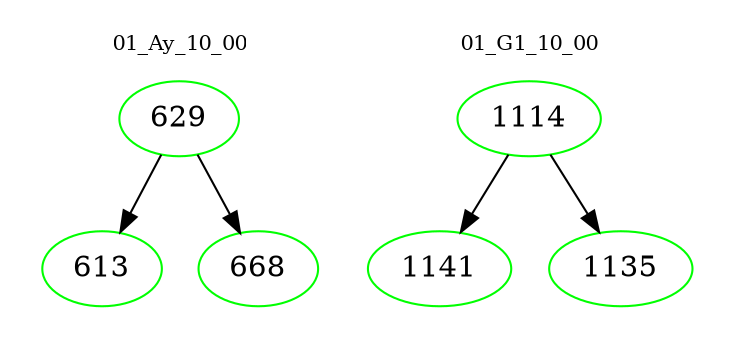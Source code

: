 digraph{
subgraph cluster_0 {
color = white
label = "01_Ay_10_00";
fontsize=10;
T0_629 [label="629", color="green"]
T0_629 -> T0_613 [color="black"]
T0_613 [label="613", color="green"]
T0_629 -> T0_668 [color="black"]
T0_668 [label="668", color="green"]
}
subgraph cluster_1 {
color = white
label = "01_G1_10_00";
fontsize=10;
T1_1114 [label="1114", color="green"]
T1_1114 -> T1_1141 [color="black"]
T1_1141 [label="1141", color="green"]
T1_1114 -> T1_1135 [color="black"]
T1_1135 [label="1135", color="green"]
}
}
